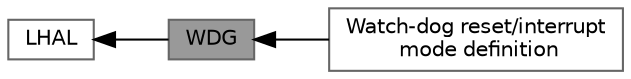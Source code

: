 digraph "WDG"
{
 // LATEX_PDF_SIZE
  bgcolor="transparent";
  edge [fontname=Helvetica,fontsize=10,labelfontname=Helvetica,labelfontsize=10];
  node [fontname=Helvetica,fontsize=10,shape=box,height=0.2,width=0.4];
  rankdir=LR;
  Node2 [label="LHAL",height=0.2,width=0.4,color="grey40", fillcolor="white", style="filled",URL="$group___l_h_a_l.html",tooltip=" "];
  Node1 [label="WDG",height=0.2,width=0.4,color="gray40", fillcolor="grey60", style="filled", fontcolor="black",tooltip=" "];
  Node3 [label="Watch-dog reset/interrupt\l mode definition",height=0.2,width=0.4,color="grey40", fillcolor="white", style="filled",URL="$group___w_d_g___m_o_d_e.html",tooltip=" "];
  Node2->Node1 [shape=plaintext, dir="back", style="solid"];
  Node1->Node3 [shape=plaintext, dir="back", style="solid"];
}
